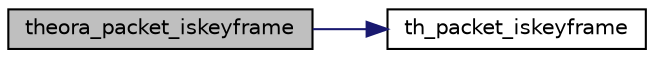 digraph "theora_packet_iskeyframe"
{
  edge [fontname="Helvetica",fontsize="10",labelfontname="Helvetica",labelfontsize="10"];
  node [fontname="Helvetica",fontsize="10",shape=record];
  rankdir="LR";
  Node1 [label="theora_packet_iskeyframe",height=0.2,width=0.4,color="black", fillcolor="grey75", style="filled", fontcolor="black"];
  Node1 -> Node2 [color="midnightblue",fontsize="10",style="solid",fontname="Helvetica"];
  Node2 [label="th_packet_iskeyframe",height=0.2,width=0.4,color="black", fillcolor="white", style="filled",URL="$group__basefuncs.html#gafe95cfd06f0fef413266c9168a66248a"];
}
